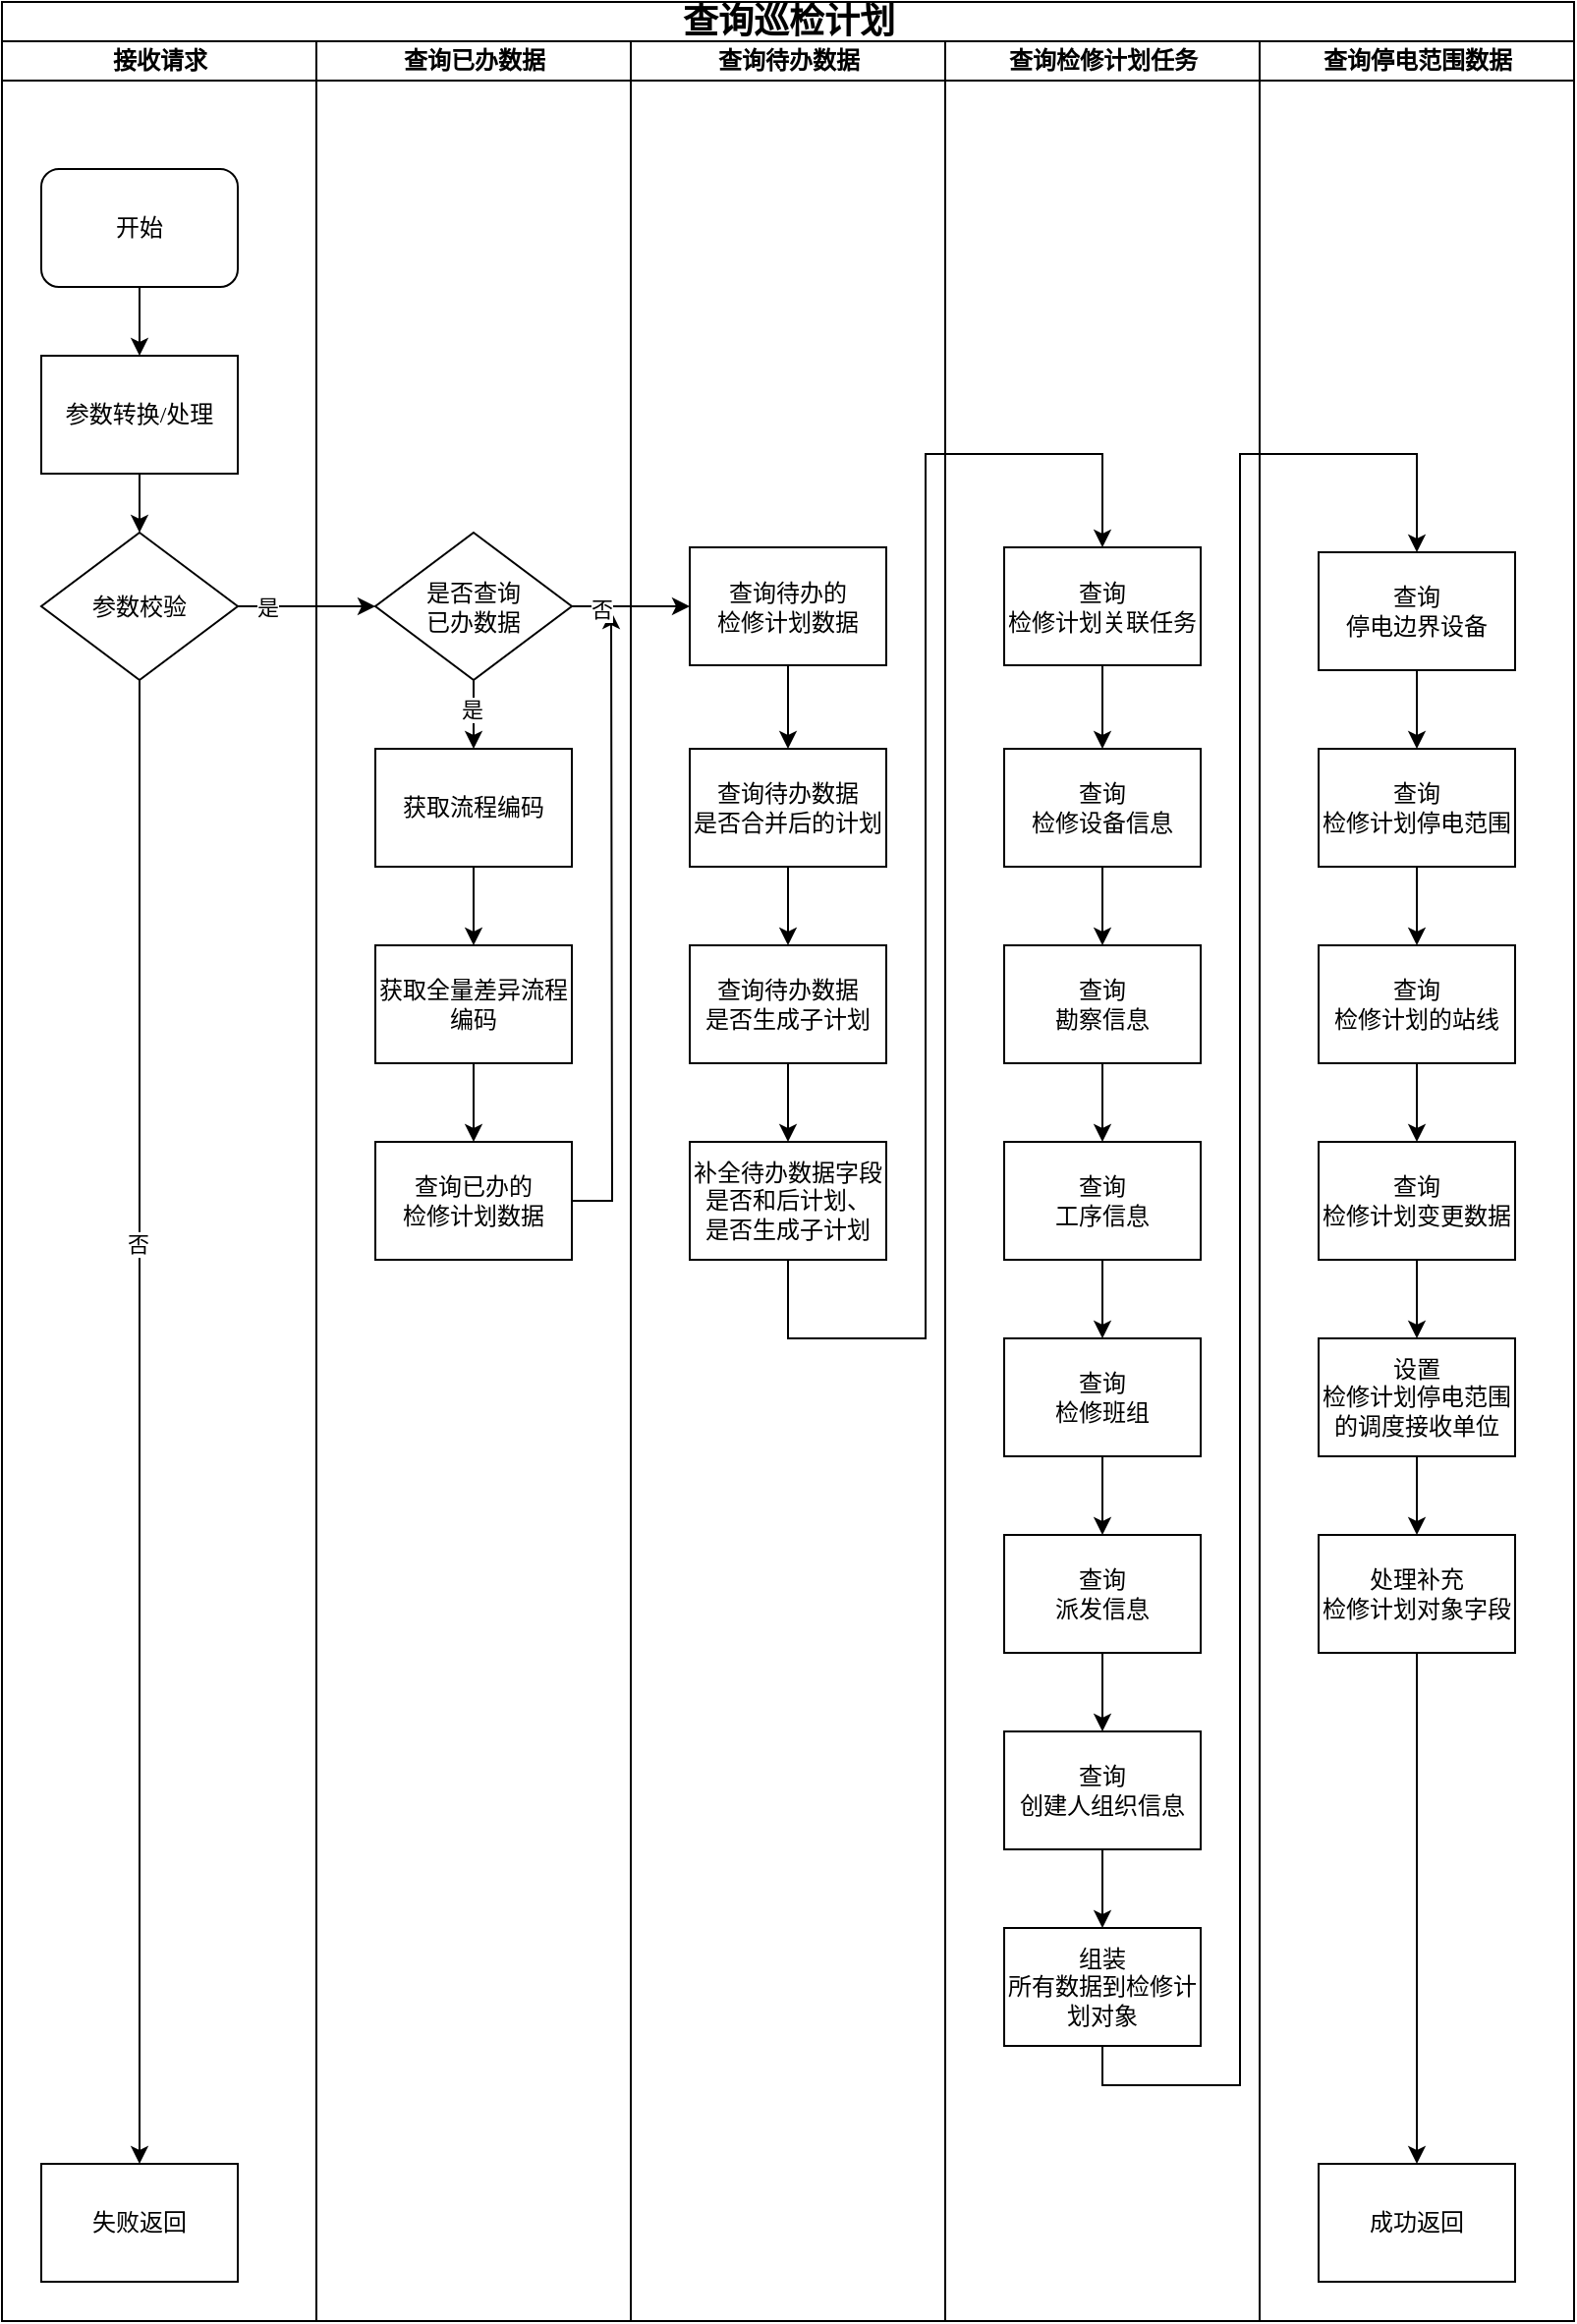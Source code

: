<mxfile version="26.1.3">
  <diagram name="Page-1" id="74e2e168-ea6b-b213-b513-2b3c1d86103e">
    <mxGraphModel dx="1050" dy="557" grid="1" gridSize="10" guides="1" tooltips="1" connect="1" arrows="1" fold="1" page="1" pageScale="1" pageWidth="1100" pageHeight="850" background="none" math="0" shadow="0">
      <root>
        <mxCell id="0" />
        <mxCell id="1" parent="0" />
        <mxCell id="9PY-Ta1Q_iB8eTjJcCt7-1" value="&lt;font style=&quot;font-size: 18px;&quot;&gt;查询巡检计划&lt;/font&gt;" style="swimlane;html=1;childLayout=stackLayout;startSize=20;rounded=0;shadow=0;labelBackgroundColor=none;strokeWidth=1;fontFamily=Verdana;fontSize=8;align=center;" vertex="1" parent="1">
          <mxGeometry x="70" y="40" width="800" height="1180" as="geometry" />
        </mxCell>
        <mxCell id="9PY-Ta1Q_iB8eTjJcCt7-2" value="接收请求" style="swimlane;html=1;startSize=20;" vertex="1" parent="9PY-Ta1Q_iB8eTjJcCt7-1">
          <mxGeometry y="20" width="160" height="1160" as="geometry">
            <mxRectangle y="20" width="40" height="730" as="alternateBounds" />
          </mxGeometry>
        </mxCell>
        <mxCell id="9PY-Ta1Q_iB8eTjJcCt7-3" style="edgeStyle=orthogonalEdgeStyle;rounded=0;orthogonalLoop=1;jettySize=auto;html=1;exitX=0.5;exitY=1;exitDx=0;exitDy=0;entryX=0.5;entryY=0;entryDx=0;entryDy=0;" edge="1" parent="9PY-Ta1Q_iB8eTjJcCt7-2" source="9PY-Ta1Q_iB8eTjJcCt7-4" target="9PY-Ta1Q_iB8eTjJcCt7-10">
          <mxGeometry relative="1" as="geometry">
            <mxPoint x="70" y="167.5" as="targetPoint" />
          </mxGeometry>
        </mxCell>
        <mxCell id="9PY-Ta1Q_iB8eTjJcCt7-4" value="&lt;font style=&quot;font-size: 12px;&quot;&gt;开始&lt;/font&gt;" style="rounded=1;whiteSpace=wrap;html=1;shadow=0;labelBackgroundColor=none;strokeWidth=1;fontFamily=Verdana;fontSize=8;align=center;" vertex="1" parent="9PY-Ta1Q_iB8eTjJcCt7-2">
          <mxGeometry x="20" y="65" width="100" height="60" as="geometry" />
        </mxCell>
        <mxCell id="9PY-Ta1Q_iB8eTjJcCt7-5" style="edgeStyle=orthogonalEdgeStyle;rounded=0;orthogonalLoop=1;jettySize=auto;html=1;entryX=0.5;entryY=0;entryDx=0;entryDy=0;exitX=0.5;exitY=1;exitDx=0;exitDy=0;" edge="1" parent="9PY-Ta1Q_iB8eTjJcCt7-2" source="9PY-Ta1Q_iB8eTjJcCt7-10" target="9PY-Ta1Q_iB8eTjJcCt7-6">
          <mxGeometry relative="1" as="geometry">
            <mxPoint x="70" y="230" as="sourcePoint" />
          </mxGeometry>
        </mxCell>
        <mxCell id="9PY-Ta1Q_iB8eTjJcCt7-6" value="&lt;font style=&quot;font-size: 12px;&quot;&gt;参数校验&lt;/font&gt;" style="rhombus;whiteSpace=wrap;html=1;rounded=0;shadow=0;labelBackgroundColor=none;strokeWidth=1;fontFamily=Verdana;fontSize=8;align=center;" vertex="1" parent="9PY-Ta1Q_iB8eTjJcCt7-2">
          <mxGeometry x="20" y="250" width="100" height="75" as="geometry" />
        </mxCell>
        <mxCell id="9PY-Ta1Q_iB8eTjJcCt7-7" style="edgeStyle=orthogonalEdgeStyle;rounded=0;orthogonalLoop=1;jettySize=auto;html=1;exitX=0.5;exitY=1;exitDx=0;exitDy=0;" edge="1" parent="9PY-Ta1Q_iB8eTjJcCt7-2" source="9PY-Ta1Q_iB8eTjJcCt7-6" target="9PY-Ta1Q_iB8eTjJcCt7-9">
          <mxGeometry relative="1" as="geometry">
            <mxPoint x="70" y="980" as="targetPoint" />
          </mxGeometry>
        </mxCell>
        <mxCell id="9PY-Ta1Q_iB8eTjJcCt7-8" value="否" style="edgeLabel;html=1;align=center;verticalAlign=middle;resizable=0;points=[];" vertex="1" connectable="0" parent="9PY-Ta1Q_iB8eTjJcCt7-7">
          <mxGeometry x="-0.24" y="-1" relative="1" as="geometry">
            <mxPoint as="offset" />
          </mxGeometry>
        </mxCell>
        <mxCell id="9PY-Ta1Q_iB8eTjJcCt7-9" value="&lt;span style=&quot;font-size: 12px;&quot;&gt;失败返回&lt;/span&gt;" style="whiteSpace=wrap;html=1;fontSize=8;fontFamily=Verdana;rounded=0;shadow=0;labelBackgroundColor=none;strokeWidth=1;" vertex="1" parent="9PY-Ta1Q_iB8eTjJcCt7-2">
          <mxGeometry x="20" y="1080" width="100" height="60" as="geometry" />
        </mxCell>
        <mxCell id="9PY-Ta1Q_iB8eTjJcCt7-10" value="&lt;span style=&quot;font-size: 12px;&quot;&gt;参数转换/处理&lt;/span&gt;" style="whiteSpace=wrap;html=1;fontSize=8;fontFamily=Verdana;rounded=0;shadow=0;labelBackgroundColor=none;strokeWidth=1;" vertex="1" parent="9PY-Ta1Q_iB8eTjJcCt7-2">
          <mxGeometry x="20" y="160" width="100" height="60" as="geometry" />
        </mxCell>
        <mxCell id="9PY-Ta1Q_iB8eTjJcCt7-11" value="查询已办数据" style="swimlane;html=1;startSize=20;" vertex="1" parent="9PY-Ta1Q_iB8eTjJcCt7-1">
          <mxGeometry x="160" y="20" width="160" height="1160" as="geometry" />
        </mxCell>
        <mxCell id="9PY-Ta1Q_iB8eTjJcCt7-84" style="edgeStyle=orthogonalEdgeStyle;rounded=0;orthogonalLoop=1;jettySize=auto;html=1;exitX=0.5;exitY=1;exitDx=0;exitDy=0;entryX=0.5;entryY=0;entryDx=0;entryDy=0;" edge="1" parent="9PY-Ta1Q_iB8eTjJcCt7-11" source="9PY-Ta1Q_iB8eTjJcCt7-12" target="9PY-Ta1Q_iB8eTjJcCt7-83">
          <mxGeometry relative="1" as="geometry" />
        </mxCell>
        <mxCell id="9PY-Ta1Q_iB8eTjJcCt7-85" value="是" style="edgeLabel;html=1;align=center;verticalAlign=middle;resizable=0;points=[];" vertex="1" connectable="0" parent="9PY-Ta1Q_iB8eTjJcCt7-84">
          <mxGeometry x="-0.154" y="-1" relative="1" as="geometry">
            <mxPoint as="offset" />
          </mxGeometry>
        </mxCell>
        <mxCell id="9PY-Ta1Q_iB8eTjJcCt7-12" value="&lt;span style=&quot;font-size: 12px;&quot;&gt;是否查询&lt;/span&gt;&lt;div&gt;&lt;span style=&quot;font-size: 12px;&quot;&gt;已办数据&lt;/span&gt;&lt;/div&gt;" style="rhombus;whiteSpace=wrap;html=1;rounded=0;shadow=0;labelBackgroundColor=none;strokeWidth=1;fontFamily=Verdana;fontSize=8;align=center;" vertex="1" parent="9PY-Ta1Q_iB8eTjJcCt7-11">
          <mxGeometry x="30" y="250" width="100" height="75" as="geometry" />
        </mxCell>
        <mxCell id="9PY-Ta1Q_iB8eTjJcCt7-87" style="edgeStyle=orthogonalEdgeStyle;rounded=0;orthogonalLoop=1;jettySize=auto;html=1;exitX=0.5;exitY=1;exitDx=0;exitDy=0;" edge="1" parent="9PY-Ta1Q_iB8eTjJcCt7-11" source="9PY-Ta1Q_iB8eTjJcCt7-83" target="9PY-Ta1Q_iB8eTjJcCt7-86">
          <mxGeometry relative="1" as="geometry" />
        </mxCell>
        <mxCell id="9PY-Ta1Q_iB8eTjJcCt7-83" value="&lt;span style=&quot;font-size: 12px;&quot;&gt;获取流程编码&lt;/span&gt;" style="whiteSpace=wrap;html=1;fontSize=8;fontFamily=Verdana;rounded=0;shadow=0;labelBackgroundColor=none;strokeWidth=1;" vertex="1" parent="9PY-Ta1Q_iB8eTjJcCt7-11">
          <mxGeometry x="30" y="360" width="100" height="60" as="geometry" />
        </mxCell>
        <mxCell id="9PY-Ta1Q_iB8eTjJcCt7-89" style="edgeStyle=orthogonalEdgeStyle;rounded=0;orthogonalLoop=1;jettySize=auto;html=1;exitX=0.5;exitY=1;exitDx=0;exitDy=0;entryX=0.5;entryY=0;entryDx=0;entryDy=0;" edge="1" parent="9PY-Ta1Q_iB8eTjJcCt7-11" source="9PY-Ta1Q_iB8eTjJcCt7-86" target="9PY-Ta1Q_iB8eTjJcCt7-88">
          <mxGeometry relative="1" as="geometry" />
        </mxCell>
        <mxCell id="9PY-Ta1Q_iB8eTjJcCt7-86" value="&lt;span style=&quot;font-size: 12px;&quot;&gt;获取全量差异流程编码&lt;/span&gt;" style="whiteSpace=wrap;html=1;fontSize=8;fontFamily=Verdana;rounded=0;shadow=0;labelBackgroundColor=none;strokeWidth=1;" vertex="1" parent="9PY-Ta1Q_iB8eTjJcCt7-11">
          <mxGeometry x="30" y="460" width="100" height="60" as="geometry" />
        </mxCell>
        <mxCell id="9PY-Ta1Q_iB8eTjJcCt7-91" style="edgeStyle=orthogonalEdgeStyle;rounded=0;orthogonalLoop=1;jettySize=auto;html=1;exitX=1;exitY=0.5;exitDx=0;exitDy=0;" edge="1" parent="9PY-Ta1Q_iB8eTjJcCt7-11" source="9PY-Ta1Q_iB8eTjJcCt7-88">
          <mxGeometry relative="1" as="geometry">
            <mxPoint x="150" y="290" as="targetPoint" />
          </mxGeometry>
        </mxCell>
        <mxCell id="9PY-Ta1Q_iB8eTjJcCt7-88" value="&lt;div&gt;&lt;span style=&quot;font-size: 12px;&quot;&gt;查询已办的&lt;/span&gt;&lt;span style=&quot;font-size: 12px;&quot;&gt;&lt;/span&gt;&lt;/div&gt;&lt;span style=&quot;font-size: 12px;&quot;&gt;检修计划数据&lt;/span&gt;" style="whiteSpace=wrap;html=1;fontSize=8;fontFamily=Verdana;rounded=0;shadow=0;labelBackgroundColor=none;strokeWidth=1;" vertex="1" parent="9PY-Ta1Q_iB8eTjJcCt7-11">
          <mxGeometry x="30" y="560" width="100" height="60" as="geometry" />
        </mxCell>
        <mxCell id="9PY-Ta1Q_iB8eTjJcCt7-15" value="查询待办数据" style="swimlane;html=1;startSize=20;" vertex="1" parent="9PY-Ta1Q_iB8eTjJcCt7-1">
          <mxGeometry x="320" y="20" width="160" height="1160" as="geometry" />
        </mxCell>
        <mxCell id="9PY-Ta1Q_iB8eTjJcCt7-93" style="edgeStyle=orthogonalEdgeStyle;rounded=0;orthogonalLoop=1;jettySize=auto;html=1;exitX=0.5;exitY=1;exitDx=0;exitDy=0;entryX=0.5;entryY=0;entryDx=0;entryDy=0;" edge="1" parent="9PY-Ta1Q_iB8eTjJcCt7-15" source="9PY-Ta1Q_iB8eTjJcCt7-90" target="9PY-Ta1Q_iB8eTjJcCt7-92">
          <mxGeometry relative="1" as="geometry" />
        </mxCell>
        <mxCell id="9PY-Ta1Q_iB8eTjJcCt7-90" value="&lt;div&gt;&lt;span style=&quot;font-size: 12px;&quot;&gt;查询待办的&lt;/span&gt;&lt;span style=&quot;font-size: 12px;&quot;&gt;&lt;/span&gt;&lt;/div&gt;&lt;span style=&quot;font-size: 12px;&quot;&gt;检修计划数据&lt;/span&gt;" style="whiteSpace=wrap;html=1;fontSize=8;fontFamily=Verdana;rounded=0;shadow=0;labelBackgroundColor=none;strokeWidth=1;" vertex="1" parent="9PY-Ta1Q_iB8eTjJcCt7-15">
          <mxGeometry x="30" y="257.5" width="100" height="60" as="geometry" />
        </mxCell>
        <mxCell id="9PY-Ta1Q_iB8eTjJcCt7-95" style="edgeStyle=orthogonalEdgeStyle;rounded=0;orthogonalLoop=1;jettySize=auto;html=1;exitX=0.5;exitY=1;exitDx=0;exitDy=0;entryX=0.5;entryY=0;entryDx=0;entryDy=0;" edge="1" parent="9PY-Ta1Q_iB8eTjJcCt7-15" source="9PY-Ta1Q_iB8eTjJcCt7-92" target="9PY-Ta1Q_iB8eTjJcCt7-94">
          <mxGeometry relative="1" as="geometry" />
        </mxCell>
        <mxCell id="9PY-Ta1Q_iB8eTjJcCt7-92" value="&lt;span style=&quot;font-size: 12px;&quot;&gt;查询待办数据&lt;/span&gt;&lt;div&gt;&lt;span style=&quot;font-size: 12px;&quot;&gt;是否合并后的计划&lt;/span&gt;&lt;/div&gt;" style="whiteSpace=wrap;html=1;fontSize=8;fontFamily=Verdana;rounded=0;shadow=0;labelBackgroundColor=none;strokeWidth=1;" vertex="1" parent="9PY-Ta1Q_iB8eTjJcCt7-15">
          <mxGeometry x="30" y="360" width="100" height="60" as="geometry" />
        </mxCell>
        <mxCell id="9PY-Ta1Q_iB8eTjJcCt7-103" style="edgeStyle=orthogonalEdgeStyle;rounded=0;orthogonalLoop=1;jettySize=auto;html=1;exitX=0.5;exitY=1;exitDx=0;exitDy=0;entryX=0.5;entryY=0;entryDx=0;entryDy=0;" edge="1" parent="9PY-Ta1Q_iB8eTjJcCt7-15" source="9PY-Ta1Q_iB8eTjJcCt7-94" target="9PY-Ta1Q_iB8eTjJcCt7-102">
          <mxGeometry relative="1" as="geometry" />
        </mxCell>
        <mxCell id="9PY-Ta1Q_iB8eTjJcCt7-94" value="&lt;span style=&quot;font-size: 12px;&quot;&gt;查询待办数据&lt;/span&gt;&lt;div&gt;&lt;span style=&quot;font-size: 12px;&quot;&gt;是否生成子计划&lt;/span&gt;&lt;/div&gt;" style="whiteSpace=wrap;html=1;fontSize=8;fontFamily=Verdana;rounded=0;shadow=0;labelBackgroundColor=none;strokeWidth=1;" vertex="1" parent="9PY-Ta1Q_iB8eTjJcCt7-15">
          <mxGeometry x="30" y="460" width="100" height="60" as="geometry" />
        </mxCell>
        <mxCell id="9PY-Ta1Q_iB8eTjJcCt7-102" value="&lt;span style=&quot;font-size: 12px;&quot;&gt;补全待办数据字段&lt;/span&gt;&lt;div&gt;&lt;span style=&quot;font-size: 12px;&quot;&gt;是否和后计划、&lt;/span&gt;&lt;/div&gt;&lt;div&gt;&lt;span style=&quot;font-size: 12px;&quot;&gt;是否生成子计划&lt;/span&gt;&lt;/div&gt;" style="whiteSpace=wrap;html=1;fontSize=8;fontFamily=Verdana;rounded=0;shadow=0;labelBackgroundColor=none;strokeWidth=1;" vertex="1" parent="9PY-Ta1Q_iB8eTjJcCt7-15">
          <mxGeometry x="30" y="560" width="100" height="60" as="geometry" />
        </mxCell>
        <mxCell id="9PY-Ta1Q_iB8eTjJcCt7-19" value="查询检修计划任务" style="swimlane;html=1;startSize=20;" vertex="1" parent="9PY-Ta1Q_iB8eTjJcCt7-1">
          <mxGeometry x="480" y="20" width="160" height="1160" as="geometry" />
        </mxCell>
        <mxCell id="9PY-Ta1Q_iB8eTjJcCt7-20" value="" style="edgeStyle=orthogonalEdgeStyle;rounded=0;orthogonalLoop=1;jettySize=auto;html=1;" edge="1" parent="9PY-Ta1Q_iB8eTjJcCt7-19" source="9PY-Ta1Q_iB8eTjJcCt7-21" target="9PY-Ta1Q_iB8eTjJcCt7-23">
          <mxGeometry relative="1" as="geometry" />
        </mxCell>
        <mxCell id="9PY-Ta1Q_iB8eTjJcCt7-21" value="&lt;font style=&quot;font-size: 12px;&quot;&gt;查询&lt;br&gt;检修计划关联任务&lt;/font&gt;" style="whiteSpace=wrap;html=1;fontSize=8;fontFamily=Verdana;rounded=0;shadow=0;labelBackgroundColor=none;strokeWidth=1;" vertex="1" parent="9PY-Ta1Q_iB8eTjJcCt7-19">
          <mxGeometry x="30" y="257.5" width="100" height="60" as="geometry" />
        </mxCell>
        <mxCell id="9PY-Ta1Q_iB8eTjJcCt7-22" style="edgeStyle=orthogonalEdgeStyle;rounded=0;orthogonalLoop=1;jettySize=auto;html=1;exitX=0.5;exitY=1;exitDx=0;exitDy=0;entryX=0.5;entryY=0;entryDx=0;entryDy=0;" edge="1" parent="9PY-Ta1Q_iB8eTjJcCt7-19" source="9PY-Ta1Q_iB8eTjJcCt7-23" target="9PY-Ta1Q_iB8eTjJcCt7-25">
          <mxGeometry relative="1" as="geometry" />
        </mxCell>
        <mxCell id="9PY-Ta1Q_iB8eTjJcCt7-23" value="&lt;span style=&quot;font-size: 12px;&quot;&gt;查询&lt;/span&gt;&lt;div&gt;&lt;span style=&quot;font-size: 12px;&quot;&gt;检修设备信息&lt;/span&gt;&lt;/div&gt;" style="whiteSpace=wrap;html=1;fontSize=8;fontFamily=Verdana;rounded=0;shadow=0;labelBackgroundColor=none;strokeWidth=1;" vertex="1" parent="9PY-Ta1Q_iB8eTjJcCt7-19">
          <mxGeometry x="30" y="360" width="100" height="60" as="geometry" />
        </mxCell>
        <mxCell id="9PY-Ta1Q_iB8eTjJcCt7-24" style="edgeStyle=orthogonalEdgeStyle;rounded=0;orthogonalLoop=1;jettySize=auto;html=1;exitX=0.5;exitY=1;exitDx=0;exitDy=0;entryX=0.5;entryY=0;entryDx=0;entryDy=0;" edge="1" parent="9PY-Ta1Q_iB8eTjJcCt7-19" source="9PY-Ta1Q_iB8eTjJcCt7-25" target="9PY-Ta1Q_iB8eTjJcCt7-27">
          <mxGeometry relative="1" as="geometry" />
        </mxCell>
        <mxCell id="9PY-Ta1Q_iB8eTjJcCt7-25" value="&lt;span style=&quot;font-size: 12px;&quot;&gt;查询&lt;/span&gt;&lt;div&gt;&lt;span style=&quot;font-size: 12px;&quot;&gt;勘察信息&lt;/span&gt;&lt;/div&gt;" style="whiteSpace=wrap;html=1;fontSize=8;fontFamily=Verdana;rounded=0;shadow=0;labelBackgroundColor=none;strokeWidth=1;" vertex="1" parent="9PY-Ta1Q_iB8eTjJcCt7-19">
          <mxGeometry x="30" y="460" width="100" height="60" as="geometry" />
        </mxCell>
        <mxCell id="9PY-Ta1Q_iB8eTjJcCt7-26" style="edgeStyle=orthogonalEdgeStyle;rounded=0;orthogonalLoop=1;jettySize=auto;html=1;exitX=0.5;exitY=1;exitDx=0;exitDy=0;entryX=0.5;entryY=0;entryDx=0;entryDy=0;" edge="1" parent="9PY-Ta1Q_iB8eTjJcCt7-19" source="9PY-Ta1Q_iB8eTjJcCt7-27" target="9PY-Ta1Q_iB8eTjJcCt7-28">
          <mxGeometry relative="1" as="geometry" />
        </mxCell>
        <mxCell id="9PY-Ta1Q_iB8eTjJcCt7-27" value="&lt;span style=&quot;font-size: 12px;&quot;&gt;查询&lt;/span&gt;&lt;div&gt;&lt;span style=&quot;font-size: 12px;&quot;&gt;工序信息&lt;/span&gt;&lt;/div&gt;" style="whiteSpace=wrap;html=1;fontSize=8;fontFamily=Verdana;rounded=0;shadow=0;labelBackgroundColor=none;strokeWidth=1;" vertex="1" parent="9PY-Ta1Q_iB8eTjJcCt7-19">
          <mxGeometry x="30" y="560" width="100" height="60" as="geometry" />
        </mxCell>
        <mxCell id="9PY-Ta1Q_iB8eTjJcCt7-106" style="edgeStyle=orthogonalEdgeStyle;rounded=0;orthogonalLoop=1;jettySize=auto;html=1;exitX=0.5;exitY=1;exitDx=0;exitDy=0;entryX=0.5;entryY=0;entryDx=0;entryDy=0;" edge="1" parent="9PY-Ta1Q_iB8eTjJcCt7-19" source="9PY-Ta1Q_iB8eTjJcCt7-28" target="9PY-Ta1Q_iB8eTjJcCt7-105">
          <mxGeometry relative="1" as="geometry" />
        </mxCell>
        <mxCell id="9PY-Ta1Q_iB8eTjJcCt7-28" value="&lt;span style=&quot;font-size: 12px;&quot;&gt;查询&lt;/span&gt;&lt;div&gt;&lt;span style=&quot;font-size: 12px;&quot;&gt;检修班组&lt;/span&gt;&lt;/div&gt;" style="whiteSpace=wrap;html=1;fontSize=8;fontFamily=Verdana;rounded=0;shadow=0;labelBackgroundColor=none;strokeWidth=1;" vertex="1" parent="9PY-Ta1Q_iB8eTjJcCt7-19">
          <mxGeometry x="30" y="660" width="100" height="60" as="geometry" />
        </mxCell>
        <mxCell id="9PY-Ta1Q_iB8eTjJcCt7-108" style="edgeStyle=orthogonalEdgeStyle;rounded=0;orthogonalLoop=1;jettySize=auto;html=1;exitX=0.5;exitY=1;exitDx=0;exitDy=0;entryX=0.5;entryY=0;entryDx=0;entryDy=0;" edge="1" parent="9PY-Ta1Q_iB8eTjJcCt7-19" source="9PY-Ta1Q_iB8eTjJcCt7-105" target="9PY-Ta1Q_iB8eTjJcCt7-107">
          <mxGeometry relative="1" as="geometry" />
        </mxCell>
        <mxCell id="9PY-Ta1Q_iB8eTjJcCt7-105" value="&lt;span style=&quot;font-size: 12px;&quot;&gt;查询&lt;/span&gt;&lt;div&gt;&lt;span style=&quot;font-size: 12px;&quot;&gt;派发信息&lt;/span&gt;&lt;/div&gt;" style="whiteSpace=wrap;html=1;fontSize=8;fontFamily=Verdana;rounded=0;shadow=0;labelBackgroundColor=none;strokeWidth=1;" vertex="1" parent="9PY-Ta1Q_iB8eTjJcCt7-19">
          <mxGeometry x="30" y="760" width="100" height="60" as="geometry" />
        </mxCell>
        <mxCell id="9PY-Ta1Q_iB8eTjJcCt7-110" style="edgeStyle=orthogonalEdgeStyle;rounded=0;orthogonalLoop=1;jettySize=auto;html=1;exitX=0.5;exitY=1;exitDx=0;exitDy=0;entryX=0.5;entryY=0;entryDx=0;entryDy=0;" edge="1" parent="9PY-Ta1Q_iB8eTjJcCt7-19" source="9PY-Ta1Q_iB8eTjJcCt7-107" target="9PY-Ta1Q_iB8eTjJcCt7-109">
          <mxGeometry relative="1" as="geometry" />
        </mxCell>
        <mxCell id="9PY-Ta1Q_iB8eTjJcCt7-107" value="&lt;span style=&quot;font-size: 12px;&quot;&gt;查询&lt;/span&gt;&lt;div&gt;&lt;span style=&quot;font-size: 12px;&quot;&gt;创建人组织信息&lt;/span&gt;&lt;/div&gt;" style="whiteSpace=wrap;html=1;fontSize=8;fontFamily=Verdana;rounded=0;shadow=0;labelBackgroundColor=none;strokeWidth=1;" vertex="1" parent="9PY-Ta1Q_iB8eTjJcCt7-19">
          <mxGeometry x="30" y="860" width="100" height="60" as="geometry" />
        </mxCell>
        <mxCell id="9PY-Ta1Q_iB8eTjJcCt7-109" value="&lt;span style=&quot;font-size: 12px;&quot;&gt;组装&lt;/span&gt;&lt;div&gt;&lt;span style=&quot;font-size: 12px;&quot;&gt;所有数据到检修计划对象&lt;/span&gt;&lt;/div&gt;" style="whiteSpace=wrap;html=1;fontSize=8;fontFamily=Verdana;rounded=0;shadow=0;labelBackgroundColor=none;strokeWidth=1;" vertex="1" parent="9PY-Ta1Q_iB8eTjJcCt7-19">
          <mxGeometry x="30" y="960" width="100" height="60" as="geometry" />
        </mxCell>
        <mxCell id="9PY-Ta1Q_iB8eTjJcCt7-29" value="查询停电范围数据" style="swimlane;html=1;startSize=20;" vertex="1" parent="9PY-Ta1Q_iB8eTjJcCt7-1">
          <mxGeometry x="640" y="20" width="160" height="1160" as="geometry" />
        </mxCell>
        <mxCell id="9PY-Ta1Q_iB8eTjJcCt7-30" style="edgeStyle=orthogonalEdgeStyle;rounded=0;orthogonalLoop=1;jettySize=auto;html=1;exitX=0.5;exitY=1;exitDx=0;exitDy=0;entryX=0.5;entryY=0;entryDx=0;entryDy=0;" edge="1" parent="9PY-Ta1Q_iB8eTjJcCt7-29" source="9PY-Ta1Q_iB8eTjJcCt7-111" target="9PY-Ta1Q_iB8eTjJcCt7-34">
          <mxGeometry relative="1" as="geometry">
            <mxPoint x="80" y="325" as="sourcePoint" />
          </mxGeometry>
        </mxCell>
        <mxCell id="9PY-Ta1Q_iB8eTjJcCt7-33" style="edgeStyle=orthogonalEdgeStyle;rounded=0;orthogonalLoop=1;jettySize=auto;html=1;exitX=0.5;exitY=1;exitDx=0;exitDy=0;" edge="1" parent="9PY-Ta1Q_iB8eTjJcCt7-29" source="9PY-Ta1Q_iB8eTjJcCt7-34" target="9PY-Ta1Q_iB8eTjJcCt7-36">
          <mxGeometry relative="1" as="geometry" />
        </mxCell>
        <mxCell id="9PY-Ta1Q_iB8eTjJcCt7-34" value="&lt;div&gt;&lt;span style=&quot;font-size: 12px;&quot;&gt;查询&lt;/span&gt;&lt;/div&gt;&lt;div&gt;&lt;span style=&quot;font-size: 12px;&quot;&gt;检修计划停电范围&lt;/span&gt;&lt;/div&gt;" style="whiteSpace=wrap;html=1;fontSize=8;fontFamily=Verdana;rounded=0;shadow=0;labelBackgroundColor=none;strokeWidth=1;" vertex="1" parent="9PY-Ta1Q_iB8eTjJcCt7-29">
          <mxGeometry x="30" y="360" width="100" height="60" as="geometry" />
        </mxCell>
        <mxCell id="9PY-Ta1Q_iB8eTjJcCt7-35" style="edgeStyle=orthogonalEdgeStyle;rounded=0;orthogonalLoop=1;jettySize=auto;html=1;exitX=0.5;exitY=1;exitDx=0;exitDy=0;entryX=0.5;entryY=0;entryDx=0;entryDy=0;" edge="1" parent="9PY-Ta1Q_iB8eTjJcCt7-29" source="9PY-Ta1Q_iB8eTjJcCt7-36" target="9PY-Ta1Q_iB8eTjJcCt7-38">
          <mxGeometry relative="1" as="geometry" />
        </mxCell>
        <mxCell id="9PY-Ta1Q_iB8eTjJcCt7-36" value="&lt;div&gt;&lt;span style=&quot;font-size: 12px;&quot;&gt;查询&lt;/span&gt;&lt;/div&gt;&lt;div&gt;&lt;span style=&quot;font-size: 12px;&quot;&gt;检修计划的站线&lt;/span&gt;&lt;/div&gt;" style="whiteSpace=wrap;html=1;fontSize=8;fontFamily=Verdana;rounded=0;shadow=0;labelBackgroundColor=none;strokeWidth=1;" vertex="1" parent="9PY-Ta1Q_iB8eTjJcCt7-29">
          <mxGeometry x="30" y="460" width="100" height="60" as="geometry" />
        </mxCell>
        <mxCell id="9PY-Ta1Q_iB8eTjJcCt7-37" style="edgeStyle=orthogonalEdgeStyle;rounded=0;orthogonalLoop=1;jettySize=auto;html=1;exitX=0.5;exitY=1;exitDx=0;exitDy=0;entryX=0.5;entryY=0;entryDx=0;entryDy=0;" edge="1" parent="9PY-Ta1Q_iB8eTjJcCt7-29" source="9PY-Ta1Q_iB8eTjJcCt7-38" target="9PY-Ta1Q_iB8eTjJcCt7-40">
          <mxGeometry relative="1" as="geometry" />
        </mxCell>
        <mxCell id="9PY-Ta1Q_iB8eTjJcCt7-38" value="&lt;div&gt;&lt;span style=&quot;font-size: 12px;&quot;&gt;查询&lt;/span&gt;&lt;/div&gt;&lt;div&gt;&lt;span style=&quot;font-size: 12px;&quot;&gt;检修计划变更数据&lt;/span&gt;&lt;/div&gt;" style="whiteSpace=wrap;html=1;fontSize=8;fontFamily=Verdana;rounded=0;shadow=0;labelBackgroundColor=none;strokeWidth=1;" vertex="1" parent="9PY-Ta1Q_iB8eTjJcCt7-29">
          <mxGeometry x="30" y="560" width="100" height="60" as="geometry" />
        </mxCell>
        <mxCell id="9PY-Ta1Q_iB8eTjJcCt7-39" style="edgeStyle=orthogonalEdgeStyle;rounded=0;orthogonalLoop=1;jettySize=auto;html=1;exitX=0.5;exitY=1;exitDx=0;exitDy=0;entryX=0.5;entryY=0;entryDx=0;entryDy=0;" edge="1" parent="9PY-Ta1Q_iB8eTjJcCt7-29" source="9PY-Ta1Q_iB8eTjJcCt7-40" target="9PY-Ta1Q_iB8eTjJcCt7-41">
          <mxGeometry relative="1" as="geometry" />
        </mxCell>
        <mxCell id="9PY-Ta1Q_iB8eTjJcCt7-40" value="&lt;span style=&quot;font-size: 12px;&quot;&gt;设置&lt;/span&gt;&lt;div&gt;&lt;span style=&quot;font-size: 12px;&quot;&gt;检修计划停电范围&lt;/span&gt;&lt;/div&gt;&lt;div&gt;&lt;span style=&quot;font-size: 12px;&quot;&gt;的调度接收单位&lt;/span&gt;&lt;/div&gt;" style="whiteSpace=wrap;html=1;fontSize=8;fontFamily=Verdana;rounded=0;shadow=0;labelBackgroundColor=none;strokeWidth=1;" vertex="1" parent="9PY-Ta1Q_iB8eTjJcCt7-29">
          <mxGeometry x="30" y="660" width="100" height="60" as="geometry" />
        </mxCell>
        <mxCell id="9PY-Ta1Q_iB8eTjJcCt7-114" style="edgeStyle=orthogonalEdgeStyle;rounded=0;orthogonalLoop=1;jettySize=auto;html=1;exitX=0.5;exitY=1;exitDx=0;exitDy=0;" edge="1" parent="9PY-Ta1Q_iB8eTjJcCt7-29" source="9PY-Ta1Q_iB8eTjJcCt7-41" target="9PY-Ta1Q_iB8eTjJcCt7-113">
          <mxGeometry relative="1" as="geometry" />
        </mxCell>
        <mxCell id="9PY-Ta1Q_iB8eTjJcCt7-41" value="&lt;span style=&quot;font-size: 12px;&quot;&gt;处理补充&lt;/span&gt;&lt;div&gt;&lt;span style=&quot;font-size: 12px;&quot;&gt;检修计划对象字段&lt;/span&gt;&lt;/div&gt;" style="whiteSpace=wrap;html=1;fontSize=8;fontFamily=Verdana;rounded=0;shadow=0;labelBackgroundColor=none;strokeWidth=1;" vertex="1" parent="9PY-Ta1Q_iB8eTjJcCt7-29">
          <mxGeometry x="30" y="760" width="100" height="60" as="geometry" />
        </mxCell>
        <mxCell id="9PY-Ta1Q_iB8eTjJcCt7-111" value="&lt;span style=&quot;font-size: 12px;&quot;&gt;查询&lt;/span&gt;&lt;div&gt;&lt;span style=&quot;font-size: 12px;&quot;&gt;停电边界设备&lt;/span&gt;&lt;/div&gt;" style="whiteSpace=wrap;html=1;fontSize=8;fontFamily=Verdana;rounded=0;shadow=0;labelBackgroundColor=none;strokeWidth=1;" vertex="1" parent="9PY-Ta1Q_iB8eTjJcCt7-29">
          <mxGeometry x="30" y="260" width="100" height="60" as="geometry" />
        </mxCell>
        <mxCell id="9PY-Ta1Q_iB8eTjJcCt7-113" value="&lt;span style=&quot;font-size: 12px;&quot;&gt;成功返回&lt;/span&gt;" style="whiteSpace=wrap;html=1;fontSize=8;fontFamily=Verdana;rounded=0;shadow=0;labelBackgroundColor=none;strokeWidth=1;" vertex="1" parent="9PY-Ta1Q_iB8eTjJcCt7-29">
          <mxGeometry x="30" y="1080" width="100" height="60" as="geometry" />
        </mxCell>
        <mxCell id="9PY-Ta1Q_iB8eTjJcCt7-42" value="" style="edgeStyle=orthogonalEdgeStyle;rounded=0;orthogonalLoop=1;jettySize=auto;html=1;" edge="1" parent="9PY-Ta1Q_iB8eTjJcCt7-1" source="9PY-Ta1Q_iB8eTjJcCt7-6" target="9PY-Ta1Q_iB8eTjJcCt7-12">
          <mxGeometry relative="1" as="geometry" />
        </mxCell>
        <mxCell id="9PY-Ta1Q_iB8eTjJcCt7-43" value="是" style="edgeLabel;html=1;align=center;verticalAlign=middle;resizable=0;points=[];" vertex="1" connectable="0" parent="9PY-Ta1Q_iB8eTjJcCt7-42">
          <mxGeometry x="-0.577" relative="1" as="geometry">
            <mxPoint as="offset" />
          </mxGeometry>
        </mxCell>
        <mxCell id="9PY-Ta1Q_iB8eTjJcCt7-44" style="edgeStyle=orthogonalEdgeStyle;rounded=0;orthogonalLoop=1;jettySize=auto;html=1;exitX=1;exitY=0.5;exitDx=0;exitDy=0;entryX=0;entryY=0.5;entryDx=0;entryDy=0;" edge="1" parent="9PY-Ta1Q_iB8eTjJcCt7-1" source="9PY-Ta1Q_iB8eTjJcCt7-12">
          <mxGeometry relative="1" as="geometry">
            <mxPoint x="350" y="307.5" as="targetPoint" />
          </mxGeometry>
        </mxCell>
        <mxCell id="9PY-Ta1Q_iB8eTjJcCt7-45" value="否" style="edgeLabel;html=1;align=center;verticalAlign=middle;resizable=0;points=[];" vertex="1" connectable="0" parent="9PY-Ta1Q_iB8eTjJcCt7-44">
          <mxGeometry x="-0.507" y="-1" relative="1" as="geometry">
            <mxPoint as="offset" />
          </mxGeometry>
        </mxCell>
        <mxCell id="9PY-Ta1Q_iB8eTjJcCt7-104" style="edgeStyle=orthogonalEdgeStyle;rounded=0;orthogonalLoop=1;jettySize=auto;html=1;exitX=0.5;exitY=1;exitDx=0;exitDy=0;entryX=0.5;entryY=0;entryDx=0;entryDy=0;" edge="1" parent="9PY-Ta1Q_iB8eTjJcCt7-1" source="9PY-Ta1Q_iB8eTjJcCt7-102" target="9PY-Ta1Q_iB8eTjJcCt7-21">
          <mxGeometry relative="1" as="geometry">
            <mxPoint x="470" y="240" as="targetPoint" />
            <Array as="points">
              <mxPoint x="400" y="680" />
              <mxPoint x="470" y="680" />
              <mxPoint x="470" y="230" />
              <mxPoint x="560" y="230" />
            </Array>
          </mxGeometry>
        </mxCell>
        <mxCell id="9PY-Ta1Q_iB8eTjJcCt7-112" style="edgeStyle=orthogonalEdgeStyle;rounded=0;orthogonalLoop=1;jettySize=auto;html=1;exitX=0.5;exitY=1;exitDx=0;exitDy=0;entryX=0.5;entryY=0;entryDx=0;entryDy=0;" edge="1" parent="9PY-Ta1Q_iB8eTjJcCt7-1" source="9PY-Ta1Q_iB8eTjJcCt7-109" target="9PY-Ta1Q_iB8eTjJcCt7-111">
          <mxGeometry relative="1" as="geometry">
            <Array as="points">
              <mxPoint x="560" y="1060" />
              <mxPoint x="630" y="1060" />
              <mxPoint x="630" y="230" />
              <mxPoint x="720" y="230" />
            </Array>
          </mxGeometry>
        </mxCell>
      </root>
    </mxGraphModel>
  </diagram>
</mxfile>
